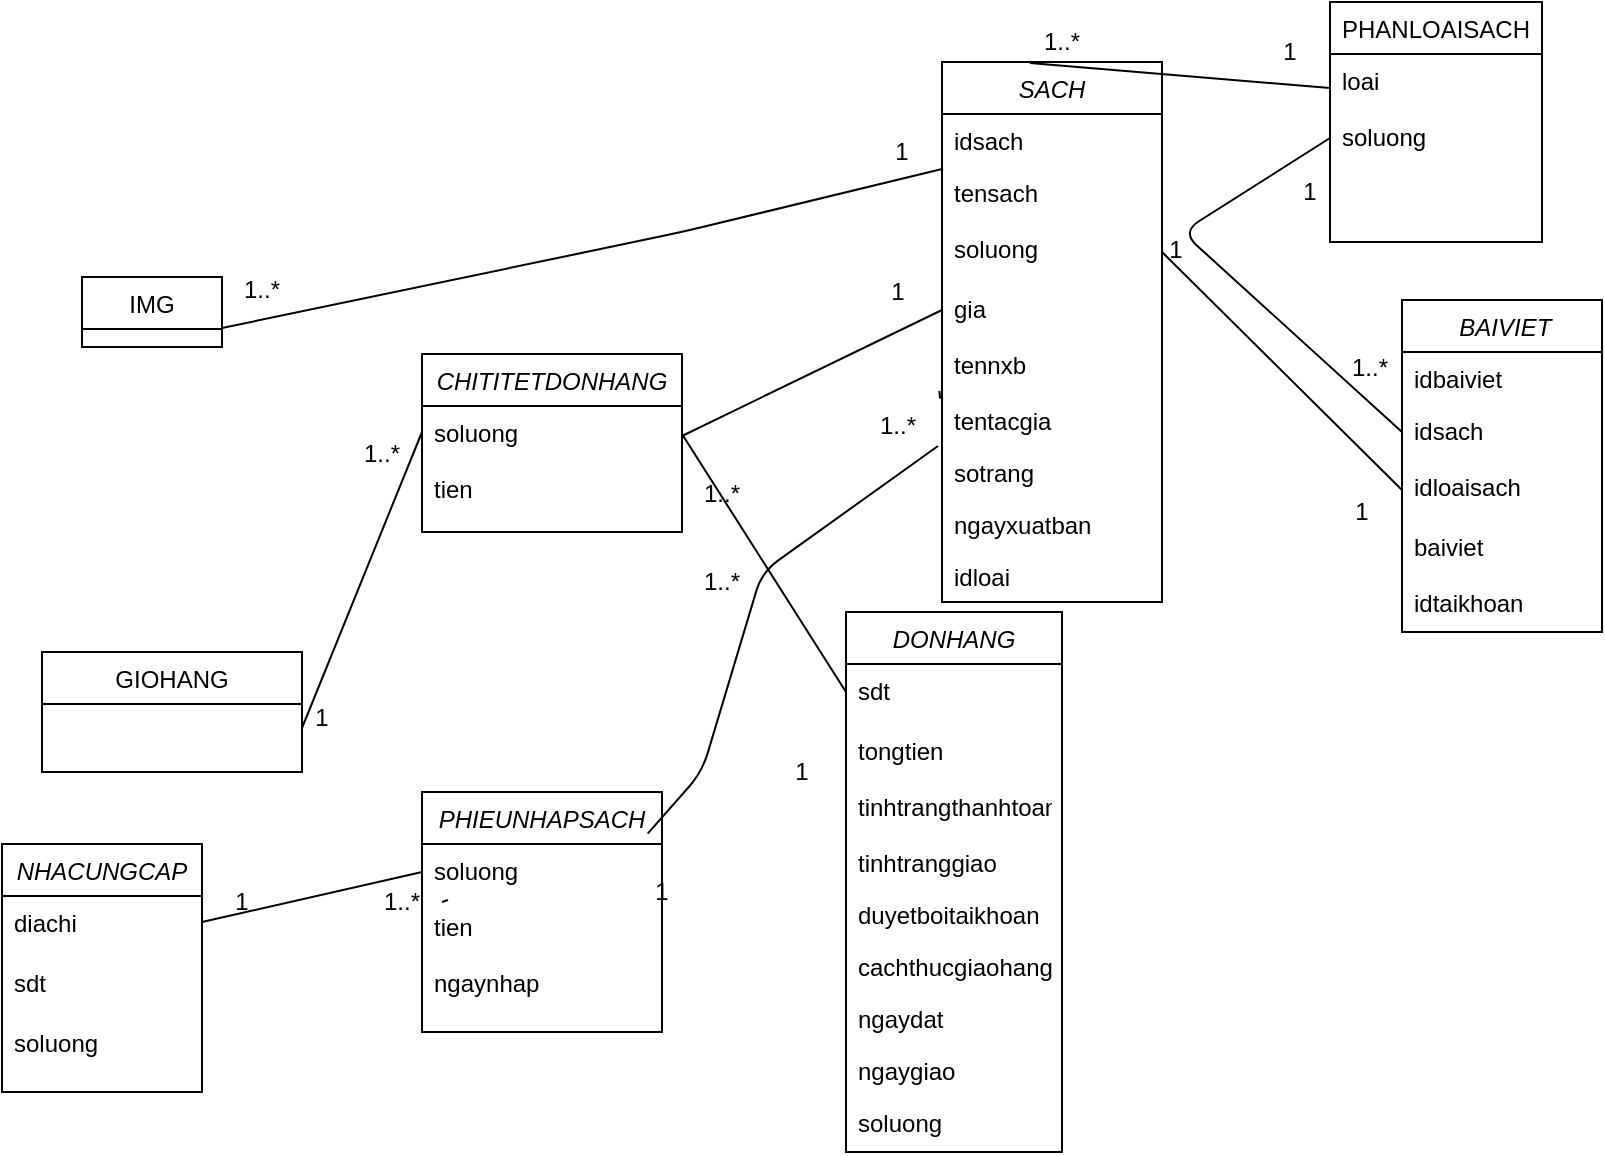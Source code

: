<mxfile version="14.6.10" type="github">
  <diagram id="C5RBs43oDa-KdzZeNtuy" name="Page-1">
    <mxGraphModel dx="1865" dy="580" grid="1" gridSize="10" guides="1" tooltips="1" connect="1" arrows="1" fold="1" page="1" pageScale="1" pageWidth="827" pageHeight="1169" math="0" shadow="0">
      <root>
        <mxCell id="WIyWlLk6GJQsqaUBKTNV-0" />
        <mxCell id="WIyWlLk6GJQsqaUBKTNV-1" parent="WIyWlLk6GJQsqaUBKTNV-0" />
        <mxCell id="yWIuxahAhiHiK1xlwGg8-131" value="CHITITETDONHANG" style="swimlane;fontStyle=2;align=center;verticalAlign=top;childLayout=stackLayout;horizontal=1;startSize=26;horizontalStack=0;resizeParent=1;resizeLast=0;collapsible=1;marginBottom=0;rounded=0;shadow=0;strokeWidth=1;" vertex="1" parent="WIyWlLk6GJQsqaUBKTNV-1">
          <mxGeometry y="471" width="130" height="89" as="geometry">
            <mxRectangle x="230" y="140" width="160" height="26" as="alternateBounds" />
          </mxGeometry>
        </mxCell>
        <mxCell id="yWIuxahAhiHiK1xlwGg8-135" value="soluong" style="text;align=left;verticalAlign=top;spacingLeft=4;spacingRight=4;overflow=hidden;rotatable=0;points=[[0,0.5],[1,0.5]];portConstraint=eastwest;rounded=0;shadow=0;html=0;" vertex="1" parent="yWIuxahAhiHiK1xlwGg8-131">
          <mxGeometry y="26" width="130" height="28" as="geometry" />
        </mxCell>
        <mxCell id="yWIuxahAhiHiK1xlwGg8-136" value="tien" style="text;align=left;verticalAlign=top;spacingLeft=4;spacingRight=4;overflow=hidden;rotatable=0;points=[[0,0.5],[1,0.5]];portConstraint=eastwest;rounded=0;shadow=0;html=0;" vertex="1" parent="yWIuxahAhiHiK1xlwGg8-131">
          <mxGeometry y="54" width="130" height="28" as="geometry" />
        </mxCell>
        <mxCell id="yWIuxahAhiHiK1xlwGg8-141" value="GIOHANG" style="swimlane;fontStyle=0;align=center;verticalAlign=top;childLayout=stackLayout;horizontal=1;startSize=26;horizontalStack=0;resizeParent=1;resizeLast=0;collapsible=1;marginBottom=0;rounded=0;shadow=0;strokeWidth=1;" vertex="1" parent="WIyWlLk6GJQsqaUBKTNV-1">
          <mxGeometry x="-190" y="620" width="130" height="60" as="geometry">
            <mxRectangle x="340" y="380" width="170" height="26" as="alternateBounds" />
          </mxGeometry>
        </mxCell>
        <mxCell id="yWIuxahAhiHiK1xlwGg8-143" value=" BAIVIET" style="swimlane;fontStyle=2;align=center;verticalAlign=top;childLayout=stackLayout;horizontal=1;startSize=26;horizontalStack=0;resizeParent=1;resizeLast=0;collapsible=1;marginBottom=0;rounded=0;shadow=0;strokeWidth=1;" vertex="1" parent="WIyWlLk6GJQsqaUBKTNV-1">
          <mxGeometry x="490" y="444" width="100" height="166" as="geometry">
            <mxRectangle x="230" y="140" width="160" height="26" as="alternateBounds" />
          </mxGeometry>
        </mxCell>
        <mxCell id="yWIuxahAhiHiK1xlwGg8-144" value="idbaiviet" style="text;align=left;verticalAlign=top;spacingLeft=4;spacingRight=4;overflow=hidden;rotatable=0;points=[[0,0.5],[1,0.5]];portConstraint=eastwest;rounded=0;shadow=0;html=0;" vertex="1" parent="yWIuxahAhiHiK1xlwGg8-143">
          <mxGeometry y="26" width="100" height="26" as="geometry" />
        </mxCell>
        <mxCell id="yWIuxahAhiHiK1xlwGg8-145" value="idsach" style="text;align=left;verticalAlign=top;spacingLeft=4;spacingRight=4;overflow=hidden;rotatable=0;points=[[0,0.5],[1,0.5]];portConstraint=eastwest;rounded=0;shadow=0;html=0;" vertex="1" parent="yWIuxahAhiHiK1xlwGg8-143">
          <mxGeometry y="52" width="100" height="28" as="geometry" />
        </mxCell>
        <mxCell id="yWIuxahAhiHiK1xlwGg8-146" value="idloaisach" style="text;align=left;verticalAlign=top;spacingLeft=4;spacingRight=4;overflow=hidden;rotatable=0;points=[[0,0.5],[1,0.5]];portConstraint=eastwest;rounded=0;shadow=0;html=0;" vertex="1" parent="yWIuxahAhiHiK1xlwGg8-143">
          <mxGeometry y="80" width="100" height="30" as="geometry" />
        </mxCell>
        <mxCell id="yWIuxahAhiHiK1xlwGg8-147" value="baiviet" style="text;align=left;verticalAlign=top;spacingLeft=4;spacingRight=4;overflow=hidden;rotatable=0;points=[[0,0.5],[1,0.5]];portConstraint=eastwest;rounded=0;shadow=0;html=0;" vertex="1" parent="yWIuxahAhiHiK1xlwGg8-143">
          <mxGeometry y="110" width="100" height="28" as="geometry" />
        </mxCell>
        <mxCell id="yWIuxahAhiHiK1xlwGg8-148" value="idtaikhoan" style="text;align=left;verticalAlign=top;spacingLeft=4;spacingRight=4;overflow=hidden;rotatable=0;points=[[0,0.5],[1,0.5]];portConstraint=eastwest;rounded=0;shadow=0;html=0;" vertex="1" parent="yWIuxahAhiHiK1xlwGg8-143">
          <mxGeometry y="138" width="100" height="28" as="geometry" />
        </mxCell>
        <mxCell id="yWIuxahAhiHiK1xlwGg8-160" value="DONHANG" style="swimlane;fontStyle=2;align=center;verticalAlign=top;childLayout=stackLayout;horizontal=1;startSize=26;horizontalStack=0;resizeParent=1;resizeLast=0;collapsible=1;marginBottom=0;rounded=0;shadow=0;strokeWidth=1;" vertex="1" parent="WIyWlLk6GJQsqaUBKTNV-1">
          <mxGeometry x="212" y="600" width="108" height="270" as="geometry">
            <mxRectangle x="230" y="140" width="160" height="26" as="alternateBounds" />
          </mxGeometry>
        </mxCell>
        <mxCell id="yWIuxahAhiHiK1xlwGg8-163" value="sdt" style="text;align=left;verticalAlign=top;spacingLeft=4;spacingRight=4;overflow=hidden;rotatable=0;points=[[0,0.5],[1,0.5]];portConstraint=eastwest;rounded=0;shadow=0;html=0;" vertex="1" parent="yWIuxahAhiHiK1xlwGg8-160">
          <mxGeometry y="26" width="108" height="30" as="geometry" />
        </mxCell>
        <mxCell id="yWIuxahAhiHiK1xlwGg8-164" value="tongtien" style="text;align=left;verticalAlign=top;spacingLeft=4;spacingRight=4;overflow=hidden;rotatable=0;points=[[0,0.5],[1,0.5]];portConstraint=eastwest;rounded=0;shadow=0;html=0;" vertex="1" parent="yWIuxahAhiHiK1xlwGg8-160">
          <mxGeometry y="56" width="108" height="28" as="geometry" />
        </mxCell>
        <mxCell id="yWIuxahAhiHiK1xlwGg8-165" value="tinhtrangthanhtoan" style="text;align=left;verticalAlign=top;spacingLeft=4;spacingRight=4;overflow=hidden;rotatable=0;points=[[0,0.5],[1,0.5]];portConstraint=eastwest;rounded=0;shadow=0;html=0;" vertex="1" parent="yWIuxahAhiHiK1xlwGg8-160">
          <mxGeometry y="84" width="108" height="28" as="geometry" />
        </mxCell>
        <mxCell id="yWIuxahAhiHiK1xlwGg8-166" value="tinhtranggiao" style="text;align=left;verticalAlign=top;spacingLeft=4;spacingRight=4;overflow=hidden;rotatable=0;points=[[0,0.5],[1,0.5]];portConstraint=eastwest;" vertex="1" parent="yWIuxahAhiHiK1xlwGg8-160">
          <mxGeometry y="112" width="108" height="26" as="geometry" />
        </mxCell>
        <mxCell id="yWIuxahAhiHiK1xlwGg8-167" value="duyetboitaikhoan" style="text;align=left;verticalAlign=top;spacingLeft=4;spacingRight=4;overflow=hidden;rotatable=0;points=[[0,0.5],[1,0.5]];portConstraint=eastwest;" vertex="1" parent="yWIuxahAhiHiK1xlwGg8-160">
          <mxGeometry y="138" width="108" height="26" as="geometry" />
        </mxCell>
        <mxCell id="yWIuxahAhiHiK1xlwGg8-168" value="cachthucgiaohang" style="text;align=left;verticalAlign=top;spacingLeft=4;spacingRight=4;overflow=hidden;rotatable=0;points=[[0,0.5],[1,0.5]];portConstraint=eastwest;" vertex="1" parent="yWIuxahAhiHiK1xlwGg8-160">
          <mxGeometry y="164" width="108" height="26" as="geometry" />
        </mxCell>
        <mxCell id="yWIuxahAhiHiK1xlwGg8-169" value="ngaydat" style="text;align=left;verticalAlign=top;spacingLeft=4;spacingRight=4;overflow=hidden;rotatable=0;points=[[0,0.5],[1,0.5]];portConstraint=eastwest;" vertex="1" parent="yWIuxahAhiHiK1xlwGg8-160">
          <mxGeometry y="190" width="108" height="26" as="geometry" />
        </mxCell>
        <mxCell id="yWIuxahAhiHiK1xlwGg8-170" value="ngaygiao" style="text;align=left;verticalAlign=top;spacingLeft=4;spacingRight=4;overflow=hidden;rotatable=0;points=[[0,0.5],[1,0.5]];portConstraint=eastwest;" vertex="1" parent="yWIuxahAhiHiK1xlwGg8-160">
          <mxGeometry y="216" width="108" height="26" as="geometry" />
        </mxCell>
        <mxCell id="yWIuxahAhiHiK1xlwGg8-171" value="soluong" style="text;align=left;verticalAlign=top;spacingLeft=4;spacingRight=4;overflow=hidden;rotatable=0;points=[[0,0.5],[1,0.5]];portConstraint=eastwest;" vertex="1" parent="yWIuxahAhiHiK1xlwGg8-160">
          <mxGeometry y="242" width="108" height="26" as="geometry" />
        </mxCell>
        <mxCell id="yWIuxahAhiHiK1xlwGg8-172" value="NHACUNGCAP" style="swimlane;fontStyle=2;align=center;verticalAlign=top;childLayout=stackLayout;horizontal=1;startSize=26;horizontalStack=0;resizeParent=1;resizeLast=0;collapsible=1;marginBottom=0;rounded=0;shadow=0;strokeWidth=1;" vertex="1" parent="WIyWlLk6GJQsqaUBKTNV-1">
          <mxGeometry x="-210" y="716" width="100" height="124" as="geometry">
            <mxRectangle x="230" y="140" width="160" height="26" as="alternateBounds" />
          </mxGeometry>
        </mxCell>
        <mxCell id="yWIuxahAhiHiK1xlwGg8-175" value="diachi" style="text;align=left;verticalAlign=top;spacingLeft=4;spacingRight=4;overflow=hidden;rotatable=0;points=[[0,0.5],[1,0.5]];portConstraint=eastwest;rounded=0;shadow=0;html=0;" vertex="1" parent="yWIuxahAhiHiK1xlwGg8-172">
          <mxGeometry y="26" width="100" height="30" as="geometry" />
        </mxCell>
        <mxCell id="yWIuxahAhiHiK1xlwGg8-176" value="sdt" style="text;align=left;verticalAlign=top;spacingLeft=4;spacingRight=4;overflow=hidden;rotatable=0;points=[[0,0.5],[1,0.5]];portConstraint=eastwest;rounded=0;shadow=0;html=0;" vertex="1" parent="yWIuxahAhiHiK1xlwGg8-172">
          <mxGeometry y="56" width="100" height="30" as="geometry" />
        </mxCell>
        <mxCell id="yWIuxahAhiHiK1xlwGg8-177" value="soluong" style="text;align=left;verticalAlign=top;spacingLeft=4;spacingRight=4;overflow=hidden;rotatable=0;points=[[0,0.5],[1,0.5]];portConstraint=eastwest;rounded=0;shadow=0;html=0;" vertex="1" parent="yWIuxahAhiHiK1xlwGg8-172">
          <mxGeometry y="86" width="100" height="28" as="geometry" />
        </mxCell>
        <mxCell id="yWIuxahAhiHiK1xlwGg8-191" value="IMG" style="swimlane;fontStyle=0;align=center;verticalAlign=top;childLayout=stackLayout;horizontal=1;startSize=26;horizontalStack=0;resizeParent=1;resizeLast=0;collapsible=1;marginBottom=0;rounded=0;shadow=0;strokeWidth=1;" vertex="1" parent="WIyWlLk6GJQsqaUBKTNV-1">
          <mxGeometry x="-170" y="432.5" width="70" height="35" as="geometry">
            <mxRectangle x="330" y="360" width="170" height="26" as="alternateBounds" />
          </mxGeometry>
        </mxCell>
        <mxCell id="yWIuxahAhiHiK1xlwGg8-195" value="PHIEUNHAPSACH" style="swimlane;fontStyle=2;align=center;verticalAlign=top;childLayout=stackLayout;horizontal=1;startSize=26;horizontalStack=0;resizeParent=1;resizeLast=0;collapsible=1;marginBottom=0;rounded=0;shadow=0;strokeWidth=1;" vertex="1" parent="WIyWlLk6GJQsqaUBKTNV-1">
          <mxGeometry y="690" width="120" height="120" as="geometry">
            <mxRectangle x="650" y="170" width="160" height="26" as="alternateBounds" />
          </mxGeometry>
        </mxCell>
        <mxCell id="yWIuxahAhiHiK1xlwGg8-199" value="soluong" style="text;align=left;verticalAlign=top;spacingLeft=4;spacingRight=4;overflow=hidden;rotatable=0;points=[[0,0.5],[1,0.5]];portConstraint=eastwest;rounded=0;shadow=0;html=0;" vertex="1" parent="yWIuxahAhiHiK1xlwGg8-195">
          <mxGeometry y="26" width="120" height="28" as="geometry" />
        </mxCell>
        <mxCell id="yWIuxahAhiHiK1xlwGg8-200" value="tien" style="text;align=left;verticalAlign=top;spacingLeft=4;spacingRight=4;overflow=hidden;rotatable=0;points=[[0,0.5],[1,0.5]];portConstraint=eastwest;rounded=0;shadow=0;html=0;" vertex="1" parent="yWIuxahAhiHiK1xlwGg8-195">
          <mxGeometry y="54" width="120" height="28" as="geometry" />
        </mxCell>
        <mxCell id="yWIuxahAhiHiK1xlwGg8-201" value="ngaynhap" style="text;align=left;verticalAlign=top;spacingLeft=4;spacingRight=4;overflow=hidden;rotatable=0;points=[[0,0.5],[1,0.5]];portConstraint=eastwest;" vertex="1" parent="yWIuxahAhiHiK1xlwGg8-195">
          <mxGeometry y="82" width="120" height="26" as="geometry" />
        </mxCell>
        <mxCell id="yWIuxahAhiHiK1xlwGg8-203" value="SACH" style="swimlane;fontStyle=2;align=center;verticalAlign=top;childLayout=stackLayout;horizontal=1;startSize=26;horizontalStack=0;resizeParent=1;resizeLast=0;collapsible=1;marginBottom=0;rounded=0;shadow=0;strokeWidth=1;" vertex="1" parent="WIyWlLk6GJQsqaUBKTNV-1">
          <mxGeometry x="260" y="325" width="110" height="270" as="geometry">
            <mxRectangle x="650" y="170" width="160" height="26" as="alternateBounds" />
          </mxGeometry>
        </mxCell>
        <mxCell id="yWIuxahAhiHiK1xlwGg8-204" value="idsach" style="text;align=left;verticalAlign=top;spacingLeft=4;spacingRight=4;overflow=hidden;rotatable=0;points=[[0,0.5],[1,0.5]];portConstraint=eastwest;rounded=0;shadow=0;html=0;" vertex="1" parent="yWIuxahAhiHiK1xlwGg8-203">
          <mxGeometry y="26" width="110" height="26" as="geometry" />
        </mxCell>
        <mxCell id="yWIuxahAhiHiK1xlwGg8-205" value="tensach" style="text;align=left;verticalAlign=top;spacingLeft=4;spacingRight=4;overflow=hidden;rotatable=0;points=[[0,0.5],[1,0.5]];portConstraint=eastwest;rounded=0;shadow=0;html=0;" vertex="1" parent="yWIuxahAhiHiK1xlwGg8-203">
          <mxGeometry y="52" width="110" height="28" as="geometry" />
        </mxCell>
        <mxCell id="yWIuxahAhiHiK1xlwGg8-206" value="soluong" style="text;align=left;verticalAlign=top;spacingLeft=4;spacingRight=4;overflow=hidden;rotatable=0;points=[[0,0.5],[1,0.5]];portConstraint=eastwest;rounded=0;shadow=0;html=0;" vertex="1" parent="yWIuxahAhiHiK1xlwGg8-203">
          <mxGeometry y="80" width="110" height="30" as="geometry" />
        </mxCell>
        <mxCell id="yWIuxahAhiHiK1xlwGg8-207" value="gia" style="text;align=left;verticalAlign=top;spacingLeft=4;spacingRight=4;overflow=hidden;rotatable=0;points=[[0,0.5],[1,0.5]];portConstraint=eastwest;rounded=0;shadow=0;html=0;" vertex="1" parent="yWIuxahAhiHiK1xlwGg8-203">
          <mxGeometry y="110" width="110" height="28" as="geometry" />
        </mxCell>
        <mxCell id="yWIuxahAhiHiK1xlwGg8-208" value="tennxb" style="text;align=left;verticalAlign=top;spacingLeft=4;spacingRight=4;overflow=hidden;rotatable=0;points=[[0,0.5],[1,0.5]];portConstraint=eastwest;rounded=0;shadow=0;html=0;" vertex="1" parent="yWIuxahAhiHiK1xlwGg8-203">
          <mxGeometry y="138" width="110" height="28" as="geometry" />
        </mxCell>
        <mxCell id="yWIuxahAhiHiK1xlwGg8-209" value="tentacgia" style="text;align=left;verticalAlign=top;spacingLeft=4;spacingRight=4;overflow=hidden;rotatable=0;points=[[0,0.5],[1,0.5]];portConstraint=eastwest;" vertex="1" parent="yWIuxahAhiHiK1xlwGg8-203">
          <mxGeometry y="166" width="110" height="26" as="geometry" />
        </mxCell>
        <mxCell id="yWIuxahAhiHiK1xlwGg8-210" value="sotrang " style="text;align=left;verticalAlign=top;spacingLeft=4;spacingRight=4;overflow=hidden;rotatable=0;points=[[0,0.5],[1,0.5]];portConstraint=eastwest;" vertex="1" parent="yWIuxahAhiHiK1xlwGg8-203">
          <mxGeometry y="192" width="110" height="26" as="geometry" />
        </mxCell>
        <mxCell id="yWIuxahAhiHiK1xlwGg8-211" value="ngayxuatban" style="text;align=left;verticalAlign=top;spacingLeft=4;spacingRight=4;overflow=hidden;rotatable=0;points=[[0,0.5],[1,0.5]];portConstraint=eastwest;" vertex="1" parent="yWIuxahAhiHiK1xlwGg8-203">
          <mxGeometry y="218" width="110" height="26" as="geometry" />
        </mxCell>
        <mxCell id="yWIuxahAhiHiK1xlwGg8-212" value="idloai" style="text;align=left;verticalAlign=top;spacingLeft=4;spacingRight=4;overflow=hidden;rotatable=0;points=[[0,0.5],[1,0.5]];portConstraint=eastwest;" vertex="1" parent="yWIuxahAhiHiK1xlwGg8-203">
          <mxGeometry y="244" width="110" height="26" as="geometry" />
        </mxCell>
        <mxCell id="yWIuxahAhiHiK1xlwGg8-213" value="PHANLOAISACH" style="swimlane;fontStyle=0;align=center;verticalAlign=top;childLayout=stackLayout;horizontal=1;startSize=26;horizontalStack=0;resizeParent=1;resizeLast=0;collapsible=1;marginBottom=0;rounded=0;shadow=0;strokeWidth=1;" vertex="1" parent="WIyWlLk6GJQsqaUBKTNV-1">
          <mxGeometry x="454" y="295" width="106" height="120" as="geometry">
            <mxRectangle x="330" y="360" width="170" height="26" as="alternateBounds" />
          </mxGeometry>
        </mxCell>
        <mxCell id="yWIuxahAhiHiK1xlwGg8-215" value="loai" style="text;align=left;verticalAlign=top;spacingLeft=4;spacingRight=4;overflow=hidden;rotatable=0;points=[[0,0.5],[1,0.5]];portConstraint=eastwest;rounded=0;shadow=0;html=0;" vertex="1" parent="yWIuxahAhiHiK1xlwGg8-213">
          <mxGeometry y="26" width="106" height="28" as="geometry" />
        </mxCell>
        <mxCell id="yWIuxahAhiHiK1xlwGg8-216" value="soluong" style="text;align=left;verticalAlign=top;spacingLeft=4;spacingRight=4;overflow=hidden;rotatable=0;points=[[0,0.5],[1,0.5]];portConstraint=eastwest;rounded=0;shadow=0;html=0;" vertex="1" parent="yWIuxahAhiHiK1xlwGg8-213">
          <mxGeometry y="54" width="106" height="28" as="geometry" />
        </mxCell>
        <mxCell id="yWIuxahAhiHiK1xlwGg8-217" value="" style="endArrow=none;html=1;entryX=-0.012;entryY=-0.059;entryDx=0;entryDy=0;entryPerimeter=0;exitX=1.026;exitY=-0.185;exitDx=0;exitDy=0;exitPerimeter=0;" edge="1" parent="WIyWlLk6GJQsqaUBKTNV-1" source="yWIuxahAhiHiK1xlwGg8-250" target="yWIuxahAhiHiK1xlwGg8-209">
          <mxGeometry width="50" height="50" relative="1" as="geometry">
            <mxPoint x="-80" y="810" as="sourcePoint" />
            <mxPoint x="280" y="500" as="targetPoint" />
            <Array as="points" />
          </mxGeometry>
        </mxCell>
        <mxCell id="yWIuxahAhiHiK1xlwGg8-218" value="" style="endArrow=none;html=1;entryX=1;entryY=0.5;entryDx=0;entryDy=0;exitX=0;exitY=0.5;exitDx=0;exitDy=0;" edge="1" parent="WIyWlLk6GJQsqaUBKTNV-1">
          <mxGeometry width="50" height="50" relative="1" as="geometry">
            <mxPoint y="730" as="sourcePoint" />
            <mxPoint x="-110" y="755" as="targetPoint" />
          </mxGeometry>
        </mxCell>
        <mxCell id="yWIuxahAhiHiK1xlwGg8-219" value="" style="endArrow=none;html=1;exitX=1;exitY=0.5;exitDx=0;exitDy=0;entryX=0.005;entryY=1.052;entryDx=0;entryDy=0;entryPerimeter=0;" edge="1" parent="WIyWlLk6GJQsqaUBKTNV-1" target="yWIuxahAhiHiK1xlwGg8-204">
          <mxGeometry width="50" height="50" relative="1" as="geometry">
            <mxPoint x="-100" y="458" as="sourcePoint" />
            <mxPoint x="290" y="360" as="targetPoint" />
            <Array as="points">
              <mxPoint x="130" y="410" />
            </Array>
          </mxGeometry>
        </mxCell>
        <mxCell id="yWIuxahAhiHiK1xlwGg8-220" value="" style="endArrow=none;html=1;exitX=1;exitY=0.5;exitDx=0;exitDy=0;entryX=0;entryY=0.5;entryDx=0;entryDy=0;" edge="1" parent="WIyWlLk6GJQsqaUBKTNV-1" target="yWIuxahAhiHiK1xlwGg8-207">
          <mxGeometry width="50" height="50" relative="1" as="geometry">
            <mxPoint x="130" y="512" as="sourcePoint" />
            <mxPoint x="286" y="455" as="targetPoint" />
          </mxGeometry>
        </mxCell>
        <mxCell id="yWIuxahAhiHiK1xlwGg8-221" value="" style="endArrow=none;html=1;entryX=0;entryY=0.5;entryDx=0;entryDy=0;exitX=1;exitY=0.5;exitDx=0;exitDy=0;" edge="1" parent="WIyWlLk6GJQsqaUBKTNV-1" source="yWIuxahAhiHiK1xlwGg8-206" target="yWIuxahAhiHiK1xlwGg8-146">
          <mxGeometry width="50" height="50" relative="1" as="geometry">
            <mxPoint x="400" y="380" as="sourcePoint" />
            <mxPoint x="420" y="350" as="targetPoint" />
          </mxGeometry>
        </mxCell>
        <mxCell id="yWIuxahAhiHiK1xlwGg8-222" value="" style="endArrow=none;html=1;entryX=0;entryY=0.5;entryDx=0;entryDy=0;exitX=0.399;exitY=0.002;exitDx=0;exitDy=0;exitPerimeter=0;" edge="1" parent="WIyWlLk6GJQsqaUBKTNV-1" source="yWIuxahAhiHiK1xlwGg8-203">
          <mxGeometry width="50" height="50" relative="1" as="geometry">
            <mxPoint x="350" y="320" as="sourcePoint" />
            <mxPoint x="454" y="338" as="targetPoint" />
          </mxGeometry>
        </mxCell>
        <mxCell id="yWIuxahAhiHiK1xlwGg8-223" value="" style="endArrow=none;html=1;exitX=0;exitY=0.5;exitDx=0;exitDy=0;entryX=0;entryY=0.5;entryDx=0;entryDy=0;" edge="1" parent="WIyWlLk6GJQsqaUBKTNV-1" source="yWIuxahAhiHiK1xlwGg8-216" target="yWIuxahAhiHiK1xlwGg8-145">
          <mxGeometry width="50" height="50" relative="1" as="geometry">
            <mxPoint x="370" y="400" as="sourcePoint" />
            <mxPoint x="420" y="350" as="targetPoint" />
            <Array as="points">
              <mxPoint x="380" y="410" />
            </Array>
          </mxGeometry>
        </mxCell>
        <mxCell id="yWIuxahAhiHiK1xlwGg8-229" value="" style="endArrow=none;html=1;exitX=1;exitY=0.5;exitDx=0;exitDy=0;entryX=0;entryY=0.5;entryDx=0;entryDy=0;" edge="1" parent="WIyWlLk6GJQsqaUBKTNV-1">
          <mxGeometry width="50" height="50" relative="1" as="geometry">
            <mxPoint x="-60" y="658" as="sourcePoint" />
            <mxPoint y="510" as="targetPoint" />
          </mxGeometry>
        </mxCell>
        <mxCell id="yWIuxahAhiHiK1xlwGg8-230" value="" style="endArrow=none;html=1;exitX=1;exitY=0.5;exitDx=0;exitDy=0;entryX=0;entryY=0.5;entryDx=0;entryDy=0;" edge="1" parent="WIyWlLk6GJQsqaUBKTNV-1" source="yWIuxahAhiHiK1xlwGg8-135">
          <mxGeometry width="50" height="50" relative="1" as="geometry">
            <mxPoint x="370" y="610" as="sourcePoint" />
            <mxPoint x="212" y="640" as="targetPoint" />
          </mxGeometry>
        </mxCell>
        <mxCell id="yWIuxahAhiHiK1xlwGg8-231" value="1..*" style="text;html=1;align=center;verticalAlign=middle;whiteSpace=wrap;rounded=0;" vertex="1" parent="WIyWlLk6GJQsqaUBKTNV-1">
          <mxGeometry x="454" y="467.5" width="40" height="20" as="geometry" />
        </mxCell>
        <mxCell id="yWIuxahAhiHiK1xlwGg8-232" value="1..*" style="text;html=1;align=center;verticalAlign=middle;whiteSpace=wrap;rounded=0;" vertex="1" parent="WIyWlLk6GJQsqaUBKTNV-1">
          <mxGeometry x="-100" y="429" width="40" height="20" as="geometry" />
        </mxCell>
        <mxCell id="yWIuxahAhiHiK1xlwGg8-233" value="1..*" style="text;html=1;align=center;verticalAlign=middle;whiteSpace=wrap;rounded=0;" vertex="1" parent="WIyWlLk6GJQsqaUBKTNV-1">
          <mxGeometry x="-40" y="511" width="40" height="20" as="geometry" />
        </mxCell>
        <mxCell id="yWIuxahAhiHiK1xlwGg8-234" value="1..*" style="text;html=1;align=center;verticalAlign=middle;whiteSpace=wrap;rounded=0;" vertex="1" parent="WIyWlLk6GJQsqaUBKTNV-1">
          <mxGeometry x="130" y="575" width="40" height="20" as="geometry" />
        </mxCell>
        <mxCell id="yWIuxahAhiHiK1xlwGg8-235" value="1..*" style="text;html=1;align=center;verticalAlign=middle;whiteSpace=wrap;rounded=0;" vertex="1" parent="WIyWlLk6GJQsqaUBKTNV-1">
          <mxGeometry x="130" y="531" width="40" height="20" as="geometry" />
        </mxCell>
        <mxCell id="yWIuxahAhiHiK1xlwGg8-236" value="" style="endArrow=none;html=1;exitX=1;exitY=0.5;exitDx=0;exitDy=0;entryX=0;entryY=0.5;entryDx=0;entryDy=0;" edge="1" parent="WIyWlLk6GJQsqaUBKTNV-1" target="yWIuxahAhiHiK1xlwGg8-235">
          <mxGeometry width="50" height="50" relative="1" as="geometry">
            <mxPoint x="130" y="512" as="sourcePoint" />
            <mxPoint x="258" y="449" as="targetPoint" />
          </mxGeometry>
        </mxCell>
        <mxCell id="yWIuxahAhiHiK1xlwGg8-239" value="1..*" style="text;html=1;align=center;verticalAlign=middle;whiteSpace=wrap;rounded=0;" vertex="1" parent="WIyWlLk6GJQsqaUBKTNV-1">
          <mxGeometry x="-30" y="735" width="40" height="20" as="geometry" />
        </mxCell>
        <mxCell id="yWIuxahAhiHiK1xlwGg8-240" value="" style="endArrow=none;html=1;entryX=1;entryY=0.5;entryDx=0;entryDy=0;" edge="1" parent="WIyWlLk6GJQsqaUBKTNV-1" target="yWIuxahAhiHiK1xlwGg8-239">
          <mxGeometry width="50" height="50" relative="1" as="geometry">
            <mxPoint x="13" y="744" as="sourcePoint" />
            <mxPoint x="-50" y="755.0" as="targetPoint" />
          </mxGeometry>
        </mxCell>
        <mxCell id="yWIuxahAhiHiK1xlwGg8-246" value="1" style="text;html=1;align=center;verticalAlign=middle;whiteSpace=wrap;rounded=0;" vertex="1" parent="WIyWlLk6GJQsqaUBKTNV-1">
          <mxGeometry x="170" y="670" width="40" height="20" as="geometry" />
        </mxCell>
        <mxCell id="yWIuxahAhiHiK1xlwGg8-247" value="1" style="text;html=1;align=center;verticalAlign=middle;whiteSpace=wrap;rounded=0;" vertex="1" parent="WIyWlLk6GJQsqaUBKTNV-1">
          <mxGeometry x="100" y="730" width="40" height="20" as="geometry" />
        </mxCell>
        <mxCell id="yWIuxahAhiHiK1xlwGg8-248" value="1" style="text;html=1;align=center;verticalAlign=middle;whiteSpace=wrap;rounded=0;" vertex="1" parent="WIyWlLk6GJQsqaUBKTNV-1">
          <mxGeometry x="218" y="430" width="40" height="20" as="geometry" />
        </mxCell>
        <mxCell id="yWIuxahAhiHiK1xlwGg8-249" value="1" style="text;html=1;align=center;verticalAlign=middle;whiteSpace=wrap;rounded=0;" vertex="1" parent="WIyWlLk6GJQsqaUBKTNV-1">
          <mxGeometry x="-70" y="643" width="40" height="20" as="geometry" />
        </mxCell>
        <mxCell id="yWIuxahAhiHiK1xlwGg8-250" value="1..*" style="text;html=1;align=center;verticalAlign=middle;whiteSpace=wrap;rounded=0;" vertex="1" parent="WIyWlLk6GJQsqaUBKTNV-1">
          <mxGeometry x="218" y="497" width="40" height="20" as="geometry" />
        </mxCell>
        <mxCell id="yWIuxahAhiHiK1xlwGg8-251" value="" style="endArrow=none;html=1;entryX=1;entryY=1;entryDx=0;entryDy=0;exitX=1.026;exitY=-0.185;exitDx=0;exitDy=0;exitPerimeter=0;" edge="1" parent="WIyWlLk6GJQsqaUBKTNV-1" target="yWIuxahAhiHiK1xlwGg8-250">
          <mxGeometry width="50" height="50" relative="1" as="geometry">
            <mxPoint x="112.86" y="710.82" as="sourcePoint" />
            <mxPoint x="256.68" y="489.466" as="targetPoint" />
            <Array as="points">
              <mxPoint x="140" y="680" />
              <mxPoint x="170" y="580" />
            </Array>
          </mxGeometry>
        </mxCell>
        <mxCell id="yWIuxahAhiHiK1xlwGg8-252" value="1" style="text;html=1;align=center;verticalAlign=middle;whiteSpace=wrap;rounded=0;" vertex="1" parent="WIyWlLk6GJQsqaUBKTNV-1">
          <mxGeometry x="220" y="360" width="40" height="20" as="geometry" />
        </mxCell>
        <mxCell id="yWIuxahAhiHiK1xlwGg8-253" value="1" style="text;html=1;align=center;verticalAlign=middle;whiteSpace=wrap;rounded=0;" vertex="1" parent="WIyWlLk6GJQsqaUBKTNV-1">
          <mxGeometry x="357" y="409" width="40" height="20" as="geometry" />
        </mxCell>
        <mxCell id="yWIuxahAhiHiK1xlwGg8-254" value="1" style="text;html=1;align=center;verticalAlign=middle;whiteSpace=wrap;rounded=0;" vertex="1" parent="WIyWlLk6GJQsqaUBKTNV-1">
          <mxGeometry x="450" y="540" width="40" height="20" as="geometry" />
        </mxCell>
        <mxCell id="yWIuxahAhiHiK1xlwGg8-258" value="1" style="text;html=1;align=center;verticalAlign=middle;whiteSpace=wrap;rounded=0;" vertex="1" parent="WIyWlLk6GJQsqaUBKTNV-1">
          <mxGeometry x="424" y="380" width="40" height="20" as="geometry" />
        </mxCell>
        <mxCell id="yWIuxahAhiHiK1xlwGg8-259" value="1" style="text;html=1;align=center;verticalAlign=middle;whiteSpace=wrap;rounded=0;" vertex="1" parent="WIyWlLk6GJQsqaUBKTNV-1">
          <mxGeometry x="414" y="310" width="40" height="20" as="geometry" />
        </mxCell>
        <mxCell id="yWIuxahAhiHiK1xlwGg8-260" value="1..*" style="text;html=1;align=center;verticalAlign=middle;whiteSpace=wrap;rounded=0;" vertex="1" parent="WIyWlLk6GJQsqaUBKTNV-1">
          <mxGeometry x="300" y="305" width="40" height="20" as="geometry" />
        </mxCell>
        <mxCell id="yWIuxahAhiHiK1xlwGg8-261" value="1" style="text;html=1;align=center;verticalAlign=middle;whiteSpace=wrap;rounded=0;" vertex="1" parent="WIyWlLk6GJQsqaUBKTNV-1">
          <mxGeometry x="-110" y="735" width="40" height="20" as="geometry" />
        </mxCell>
      </root>
    </mxGraphModel>
  </diagram>
</mxfile>
